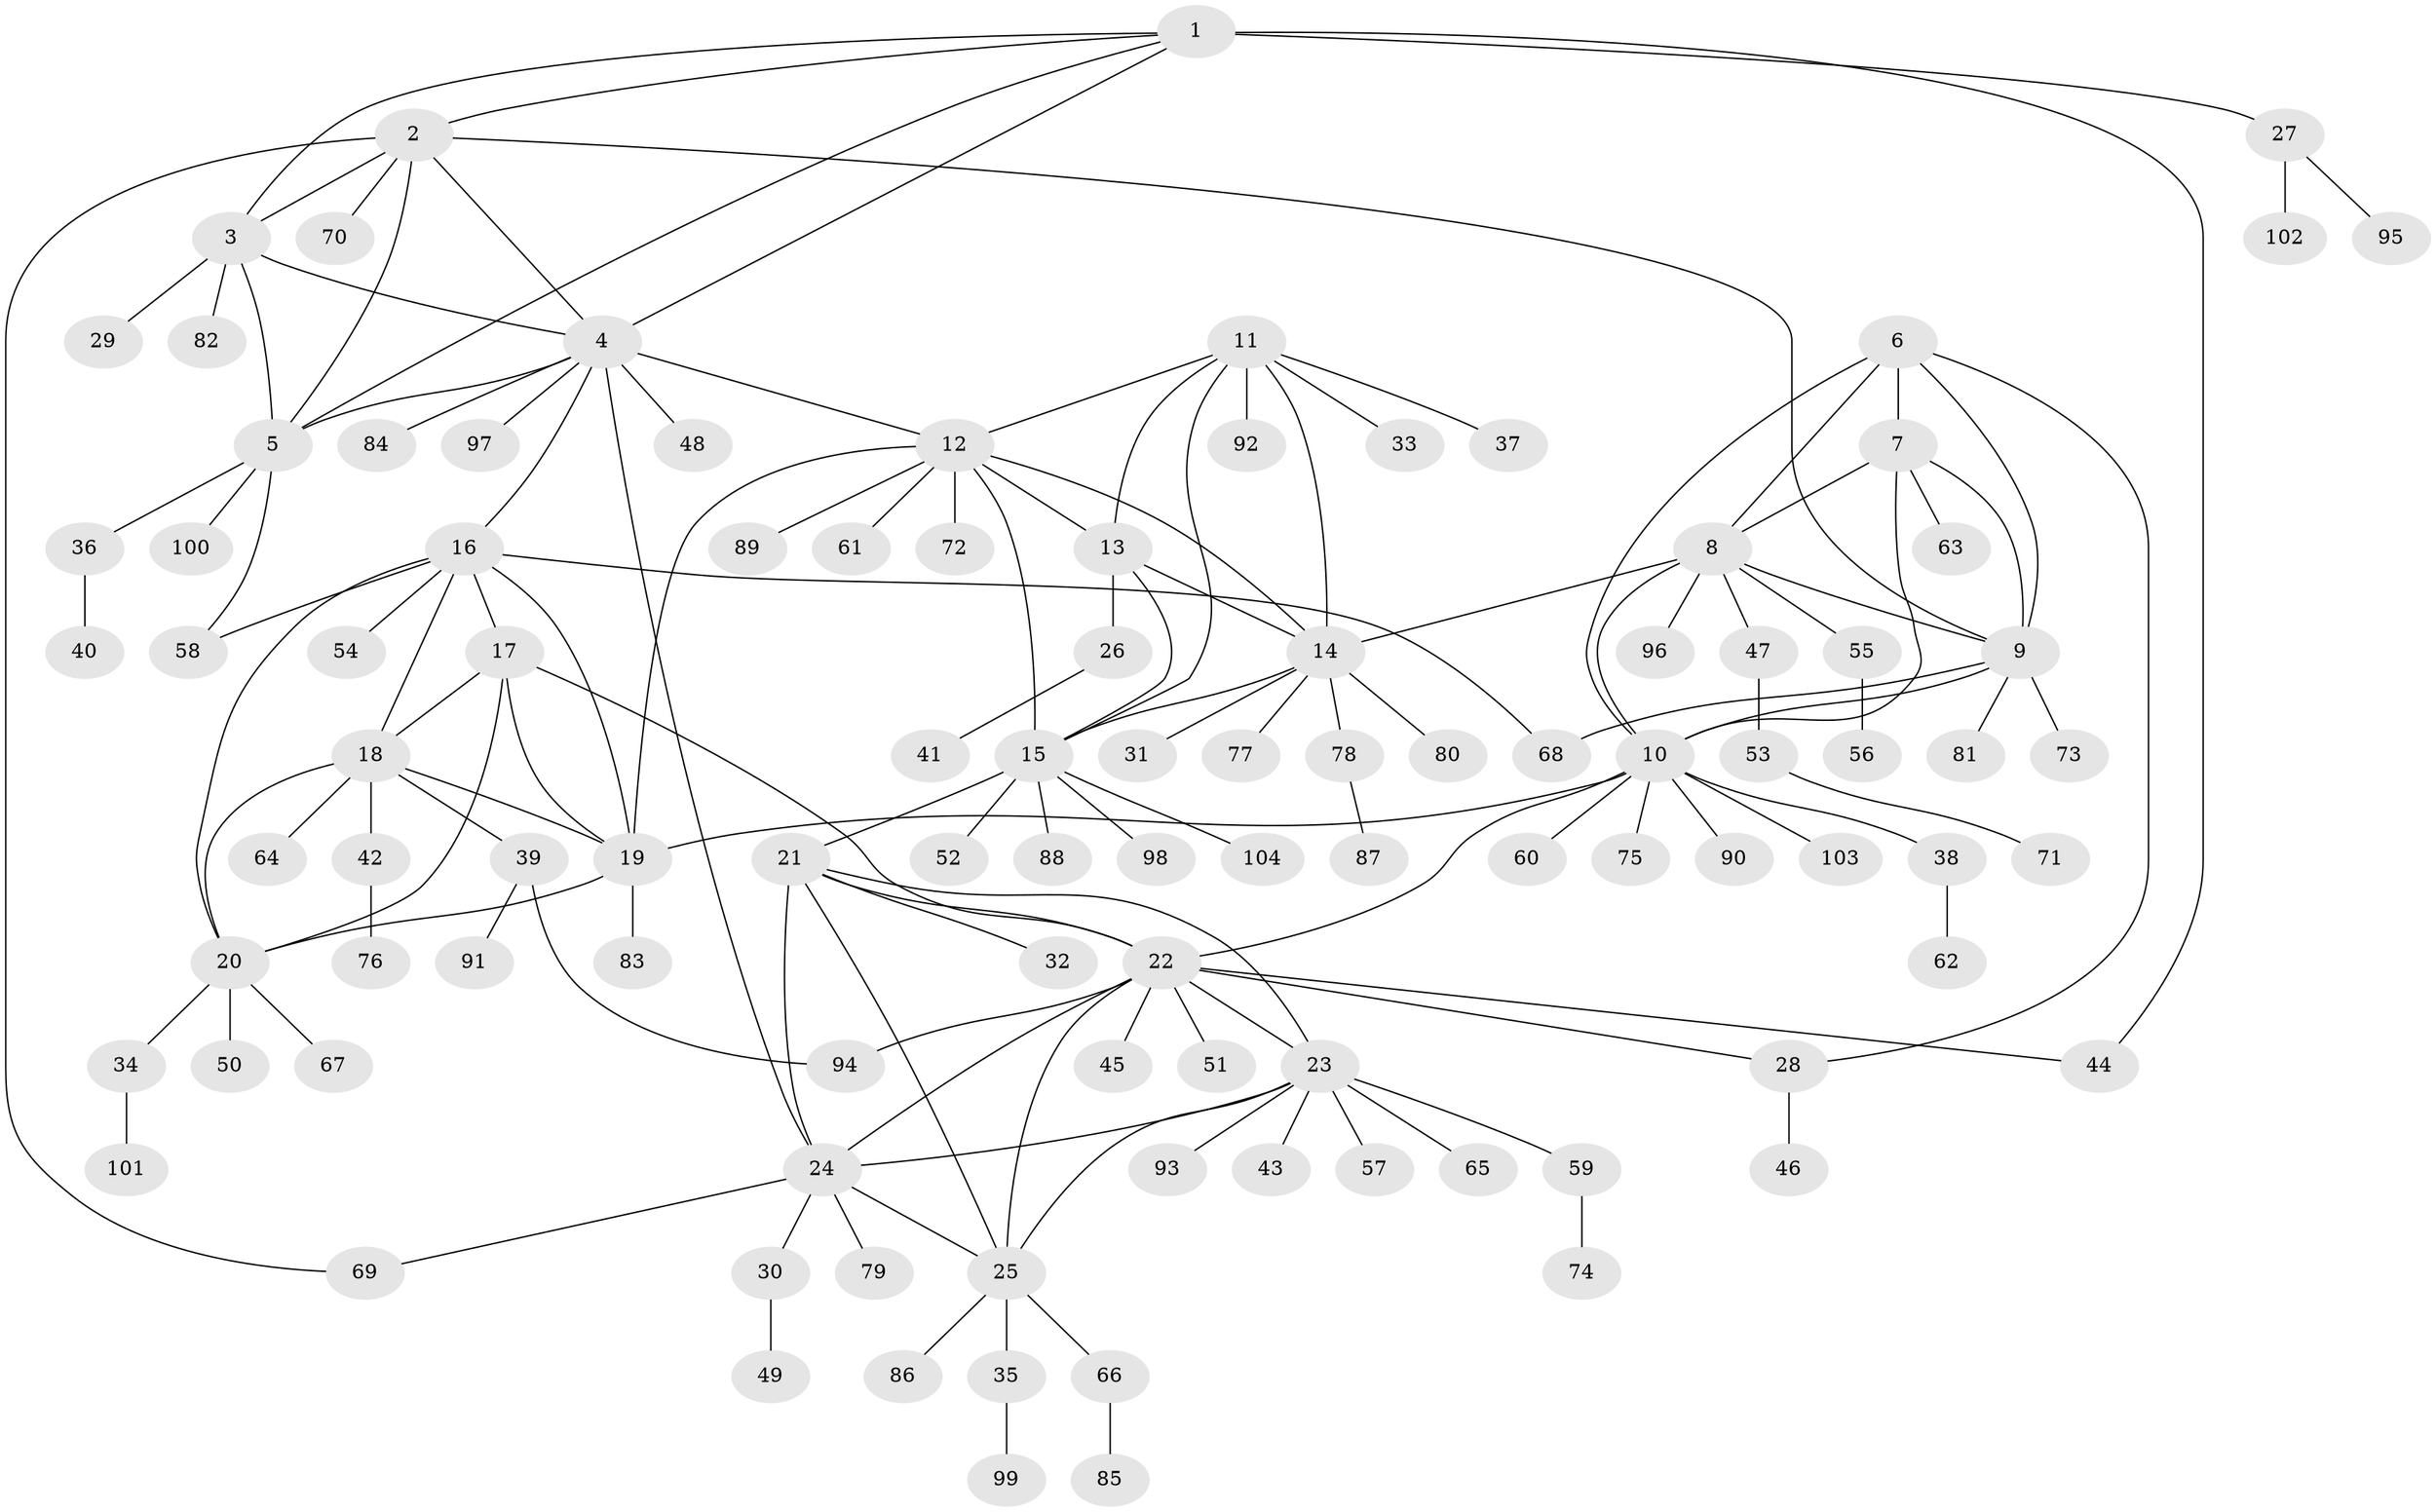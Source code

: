 // Generated by graph-tools (version 1.1) at 2025/15/03/09/25 04:15:50]
// undirected, 104 vertices, 145 edges
graph export_dot {
graph [start="1"]
  node [color=gray90,style=filled];
  1;
  2;
  3;
  4;
  5;
  6;
  7;
  8;
  9;
  10;
  11;
  12;
  13;
  14;
  15;
  16;
  17;
  18;
  19;
  20;
  21;
  22;
  23;
  24;
  25;
  26;
  27;
  28;
  29;
  30;
  31;
  32;
  33;
  34;
  35;
  36;
  37;
  38;
  39;
  40;
  41;
  42;
  43;
  44;
  45;
  46;
  47;
  48;
  49;
  50;
  51;
  52;
  53;
  54;
  55;
  56;
  57;
  58;
  59;
  60;
  61;
  62;
  63;
  64;
  65;
  66;
  67;
  68;
  69;
  70;
  71;
  72;
  73;
  74;
  75;
  76;
  77;
  78;
  79;
  80;
  81;
  82;
  83;
  84;
  85;
  86;
  87;
  88;
  89;
  90;
  91;
  92;
  93;
  94;
  95;
  96;
  97;
  98;
  99;
  100;
  101;
  102;
  103;
  104;
  1 -- 2;
  1 -- 3;
  1 -- 4;
  1 -- 5;
  1 -- 27;
  1 -- 44;
  2 -- 3;
  2 -- 4;
  2 -- 5;
  2 -- 9;
  2 -- 69;
  2 -- 70;
  3 -- 4;
  3 -- 5;
  3 -- 29;
  3 -- 82;
  4 -- 5;
  4 -- 12;
  4 -- 16;
  4 -- 24;
  4 -- 48;
  4 -- 84;
  4 -- 97;
  5 -- 36;
  5 -- 58;
  5 -- 100;
  6 -- 7;
  6 -- 8;
  6 -- 9;
  6 -- 10;
  6 -- 28;
  7 -- 8;
  7 -- 9;
  7 -- 10;
  7 -- 63;
  8 -- 9;
  8 -- 10;
  8 -- 14;
  8 -- 47;
  8 -- 55;
  8 -- 96;
  9 -- 10;
  9 -- 68;
  9 -- 73;
  9 -- 81;
  10 -- 19;
  10 -- 22;
  10 -- 38;
  10 -- 60;
  10 -- 75;
  10 -- 90;
  10 -- 103;
  11 -- 12;
  11 -- 13;
  11 -- 14;
  11 -- 15;
  11 -- 33;
  11 -- 37;
  11 -- 92;
  12 -- 13;
  12 -- 14;
  12 -- 15;
  12 -- 19;
  12 -- 61;
  12 -- 72;
  12 -- 89;
  13 -- 14;
  13 -- 15;
  13 -- 26;
  14 -- 15;
  14 -- 31;
  14 -- 77;
  14 -- 78;
  14 -- 80;
  15 -- 21;
  15 -- 52;
  15 -- 88;
  15 -- 98;
  15 -- 104;
  16 -- 17;
  16 -- 18;
  16 -- 19;
  16 -- 20;
  16 -- 54;
  16 -- 58;
  16 -- 68;
  17 -- 18;
  17 -- 19;
  17 -- 20;
  17 -- 22;
  18 -- 19;
  18 -- 20;
  18 -- 39;
  18 -- 42;
  18 -- 64;
  19 -- 20;
  19 -- 83;
  20 -- 34;
  20 -- 50;
  20 -- 67;
  21 -- 22;
  21 -- 23;
  21 -- 24;
  21 -- 25;
  21 -- 32;
  22 -- 23;
  22 -- 24;
  22 -- 25;
  22 -- 28;
  22 -- 44;
  22 -- 45;
  22 -- 51;
  22 -- 94;
  23 -- 24;
  23 -- 25;
  23 -- 43;
  23 -- 57;
  23 -- 59;
  23 -- 65;
  23 -- 93;
  24 -- 25;
  24 -- 30;
  24 -- 69;
  24 -- 79;
  25 -- 35;
  25 -- 66;
  25 -- 86;
  26 -- 41;
  27 -- 95;
  27 -- 102;
  28 -- 46;
  30 -- 49;
  34 -- 101;
  35 -- 99;
  36 -- 40;
  38 -- 62;
  39 -- 91;
  39 -- 94;
  42 -- 76;
  47 -- 53;
  53 -- 71;
  55 -- 56;
  59 -- 74;
  66 -- 85;
  78 -- 87;
}
